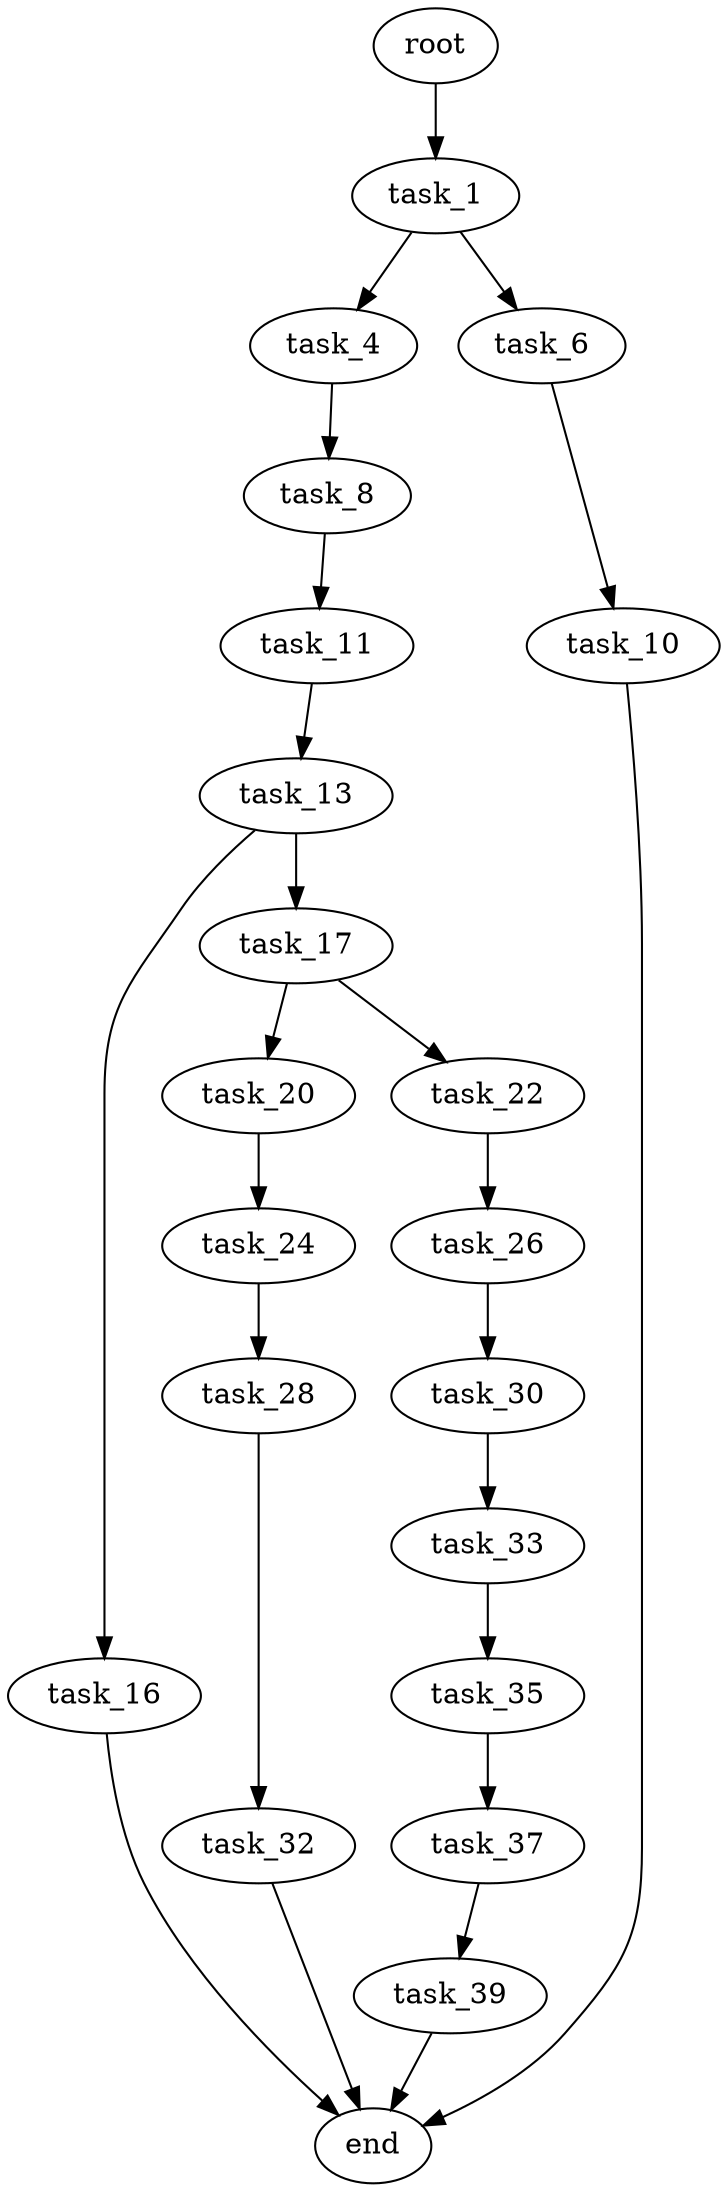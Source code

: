 digraph G {
  root [size="0.000000"];
  task_1 [size="137584345000.000000"];
  task_4 [size="68719476736.000000"];
  task_6 [size="231928233984.000000"];
  task_8 [size="19243100499.000000"];
  task_10 [size="60152534157.000000"];
  task_11 [size="285185476095.000000"];
  end [size="0.000000"];
  task_13 [size="23857334733.000000"];
  task_16 [size="1073741824000.000000"];
  task_17 [size="782757789696.000000"];
  task_20 [size="38545072023.000000"];
  task_22 [size="36093713823.000000"];
  task_24 [size="231928233984.000000"];
  task_26 [size="41221179408.000000"];
  task_28 [size="632936735080.000000"];
  task_30 [size="231928233984.000000"];
  task_32 [size="541899102940.000000"];
  task_33 [size="517071152520.000000"];
  task_35 [size="1073741824000.000000"];
  task_37 [size="1073741824000.000000"];
  task_39 [size="1238544422.000000"];

  root -> task_1 [size="1.000000"];
  task_1 -> task_4 [size="301989888.000000"];
  task_1 -> task_6 [size="301989888.000000"];
  task_4 -> task_8 [size="134217728.000000"];
  task_6 -> task_10 [size="301989888.000000"];
  task_8 -> task_11 [size="679477248.000000"];
  task_10 -> end [size="1.000000"];
  task_11 -> task_13 [size="209715200.000000"];
  task_13 -> task_16 [size="411041792.000000"];
  task_13 -> task_17 [size="411041792.000000"];
  task_16 -> end [size="1.000000"];
  task_17 -> task_20 [size="679477248.000000"];
  task_17 -> task_22 [size="679477248.000000"];
  task_20 -> task_24 [size="75497472.000000"];
  task_22 -> task_26 [size="679477248.000000"];
  task_24 -> task_28 [size="301989888.000000"];
  task_26 -> task_30 [size="134217728.000000"];
  task_28 -> task_32 [size="536870912.000000"];
  task_30 -> task_33 [size="301989888.000000"];
  task_32 -> end [size="1.000000"];
  task_33 -> task_35 [size="536870912.000000"];
  task_35 -> task_37 [size="838860800.000000"];
  task_37 -> task_39 [size="838860800.000000"];
  task_39 -> end [size="1.000000"];
}
